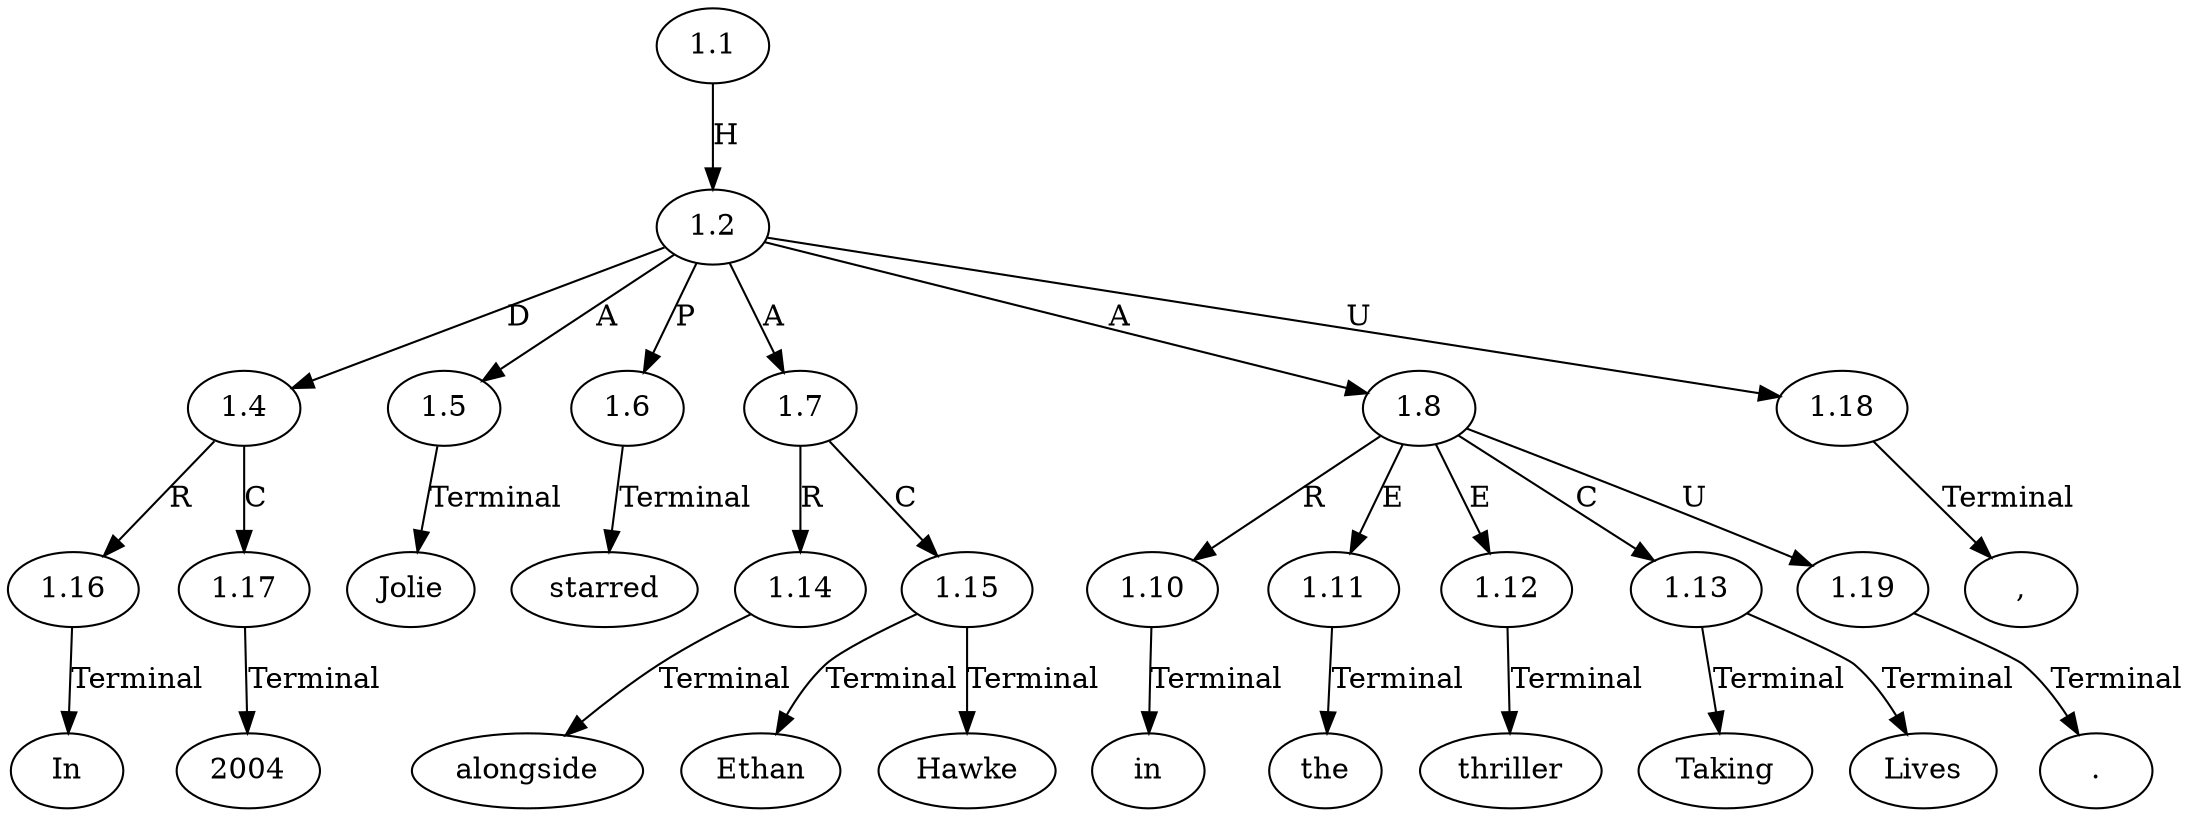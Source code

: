 // Graph
digraph {
	0.1 [label=In ordering=out]
	0.10 [label=the ordering=out]
	0.11 [label=thriller ordering=out]
	0.12 [label=Taking ordering=out]
	0.13 [label=Lives ordering=out]
	0.14 [label="." ordering=out]
	0.2 [label=2004 ordering=out]
	0.3 [label="," ordering=out]
	0.4 [label=Jolie ordering=out]
	0.5 [label=starred ordering=out]
	0.6 [label=alongside ordering=out]
	0.7 [label=Ethan ordering=out]
	0.8 [label=Hawke ordering=out]
	0.9 [label=in ordering=out]
	1.1 [label=1.1 ordering=out]
	1.2 [label=1.2 ordering=out]
	1.4 [label=1.4 ordering=out]
	1.5 [label=1.5 ordering=out]
	1.6 [label=1.6 ordering=out]
	1.7 [label=1.7 ordering=out]
	1.8 [label=1.8 ordering=out]
	1.10 [label=1.10 ordering=out]
	1.11 [label=1.11 ordering=out]
	1.12 [label=1.12 ordering=out]
	1.13 [label=1.13 ordering=out]
	1.14 [label=1.14 ordering=out]
	1.15 [label=1.15 ordering=out]
	1.16 [label=1.16 ordering=out]
	1.17 [label=1.17 ordering=out]
	1.18 [label=1.18 ordering=out]
	1.19 [label=1.19 ordering=out]
	1.1 -> 1.2 [label=H ordering=out]
	1.2 -> 1.4 [label=D ordering=out]
	1.2 -> 1.5 [label=A ordering=out]
	1.2 -> 1.6 [label=P ordering=out]
	1.2 -> 1.7 [label=A ordering=out]
	1.2 -> 1.8 [label=A ordering=out]
	1.2 -> 1.18 [label=U ordering=out]
	1.4 -> 1.16 [label=R ordering=out]
	1.4 -> 1.17 [label=C ordering=out]
	1.5 -> 0.4 [label=Terminal ordering=out]
	1.6 -> 0.5 [label=Terminal ordering=out]
	1.7 -> 1.14 [label=R ordering=out]
	1.7 -> 1.15 [label=C ordering=out]
	1.8 -> 1.10 [label=R ordering=out]
	1.8 -> 1.11 [label=E ordering=out]
	1.8 -> 1.12 [label=E ordering=out]
	1.8 -> 1.13 [label=C ordering=out]
	1.8 -> 1.19 [label=U ordering=out]
	1.10 -> 0.9 [label=Terminal ordering=out]
	1.11 -> 0.10 [label=Terminal ordering=out]
	1.12 -> 0.11 [label=Terminal ordering=out]
	1.13 -> 0.12 [label=Terminal ordering=out]
	1.13 -> 0.13 [label=Terminal ordering=out]
	1.14 -> 0.6 [label=Terminal ordering=out]
	1.15 -> 0.7 [label=Terminal ordering=out]
	1.15 -> 0.8 [label=Terminal ordering=out]
	1.16 -> 0.1 [label=Terminal ordering=out]
	1.17 -> 0.2 [label=Terminal ordering=out]
	1.18 -> 0.3 [label=Terminal ordering=out]
	1.19 -> 0.14 [label=Terminal ordering=out]
}
